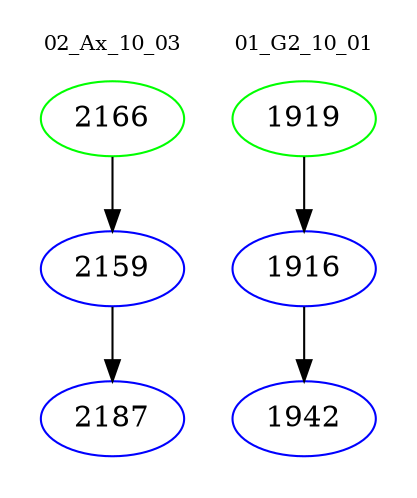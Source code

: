 digraph{
subgraph cluster_0 {
color = white
label = "02_Ax_10_03";
fontsize=10;
T0_2166 [label="2166", color="green"]
T0_2166 -> T0_2159 [color="black"]
T0_2159 [label="2159", color="blue"]
T0_2159 -> T0_2187 [color="black"]
T0_2187 [label="2187", color="blue"]
}
subgraph cluster_1 {
color = white
label = "01_G2_10_01";
fontsize=10;
T1_1919 [label="1919", color="green"]
T1_1919 -> T1_1916 [color="black"]
T1_1916 [label="1916", color="blue"]
T1_1916 -> T1_1942 [color="black"]
T1_1942 [label="1942", color="blue"]
}
}
